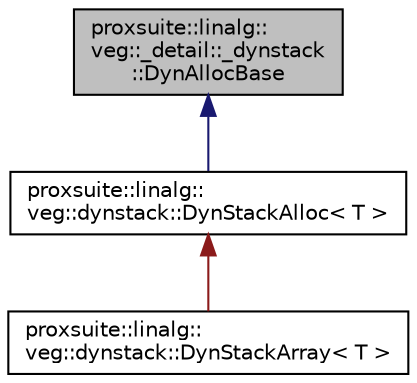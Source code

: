 digraph "proxsuite::linalg::veg::_detail::_dynstack::DynAllocBase"
{
 // LATEX_PDF_SIZE
  bgcolor="transparent";
  edge [fontname="Helvetica",fontsize="10",labelfontname="Helvetica",labelfontsize="10"];
  node [fontname="Helvetica",fontsize="10",shape=record];
  Node1 [label="proxsuite::linalg::\lveg::_detail::_dynstack\l::DynAllocBase",height=0.2,width=0.4,color="black", fillcolor="grey75", style="filled", fontcolor="black",tooltip=" "];
  Node1 -> Node2 [dir="back",color="midnightblue",fontsize="10",style="solid",fontname="Helvetica"];
  Node2 [label="proxsuite::linalg::\lveg::dynstack::DynStackAlloc\< T \>",height=0.2,width=0.4,color="black",URL="$structproxsuite_1_1linalg_1_1veg_1_1dynstack_1_1_dyn_stack_alloc.html",tooltip=" "];
  Node2 -> Node3 [dir="back",color="firebrick4",fontsize="10",style="solid",fontname="Helvetica"];
  Node3 [label="proxsuite::linalg::\lveg::dynstack::DynStackArray\< T \>",height=0.2,width=0.4,color="black",URL="$structproxsuite_1_1linalg_1_1veg_1_1dynstack_1_1_dyn_stack_array.html",tooltip=" "];
}
